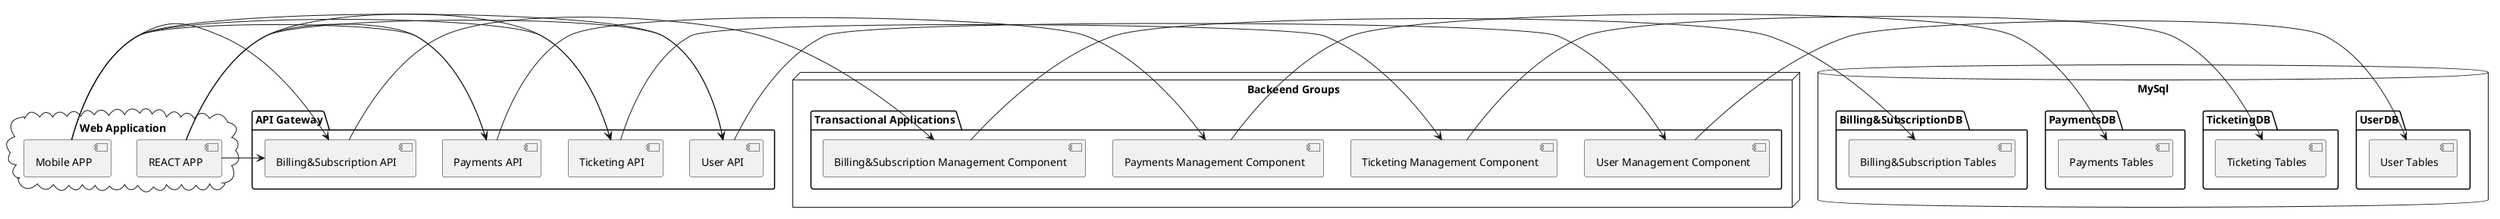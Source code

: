 @startuml
'https://plantuml.com/component-diagram

cloud "Web Application" {
  [REACT APP]
  [Mobile APP]
}

package "API Gateway" {
  [User API] as UAPI
  [Ticketing API] as TAPI
  [Payments API] as PAPI
  [Billing&Subscription API] as BSAPI
}

node "Backeend Groups" {
    package "Transactional Applications" {
        [User Management Component] as UMC
        [Ticketing Management Component] as TMC
        [Payments Management Component] as PMC
        [Billing&Subscription Management Component] as BSMC
    }
}

database "MySql" {
  folder "UserDB" {
    [User Tables]
  }

   folder "TicketingDB" {
     [Ticketing Tables]
   }

   folder "PaymentsDB" {
     [Payments Tables]
   }

   folder "Billing&SubscriptionDB" {
   [Billing&Subscription Tables]
   }
}

[REACT APP] -> UAPI
[REACT APP] -> TAPI
[REACT APP] -> PAPI
[REACT APP] -> BSAPI

[Mobile APP] -> UAPI
[Mobile APP] -> TAPI
[Mobile APP] -> PAPI
[Mobile APP] -> BSAPI

UAPI -> UMC
TAPI -> TMC
PAPI -> PMC
BSAPI -> BSMC

UMC -> [User Tables]
TMC -> [Ticketing Tables]
PMC -> [Payments Tables]
BSMC -> [Billing&Subscription Tables]

@enduml